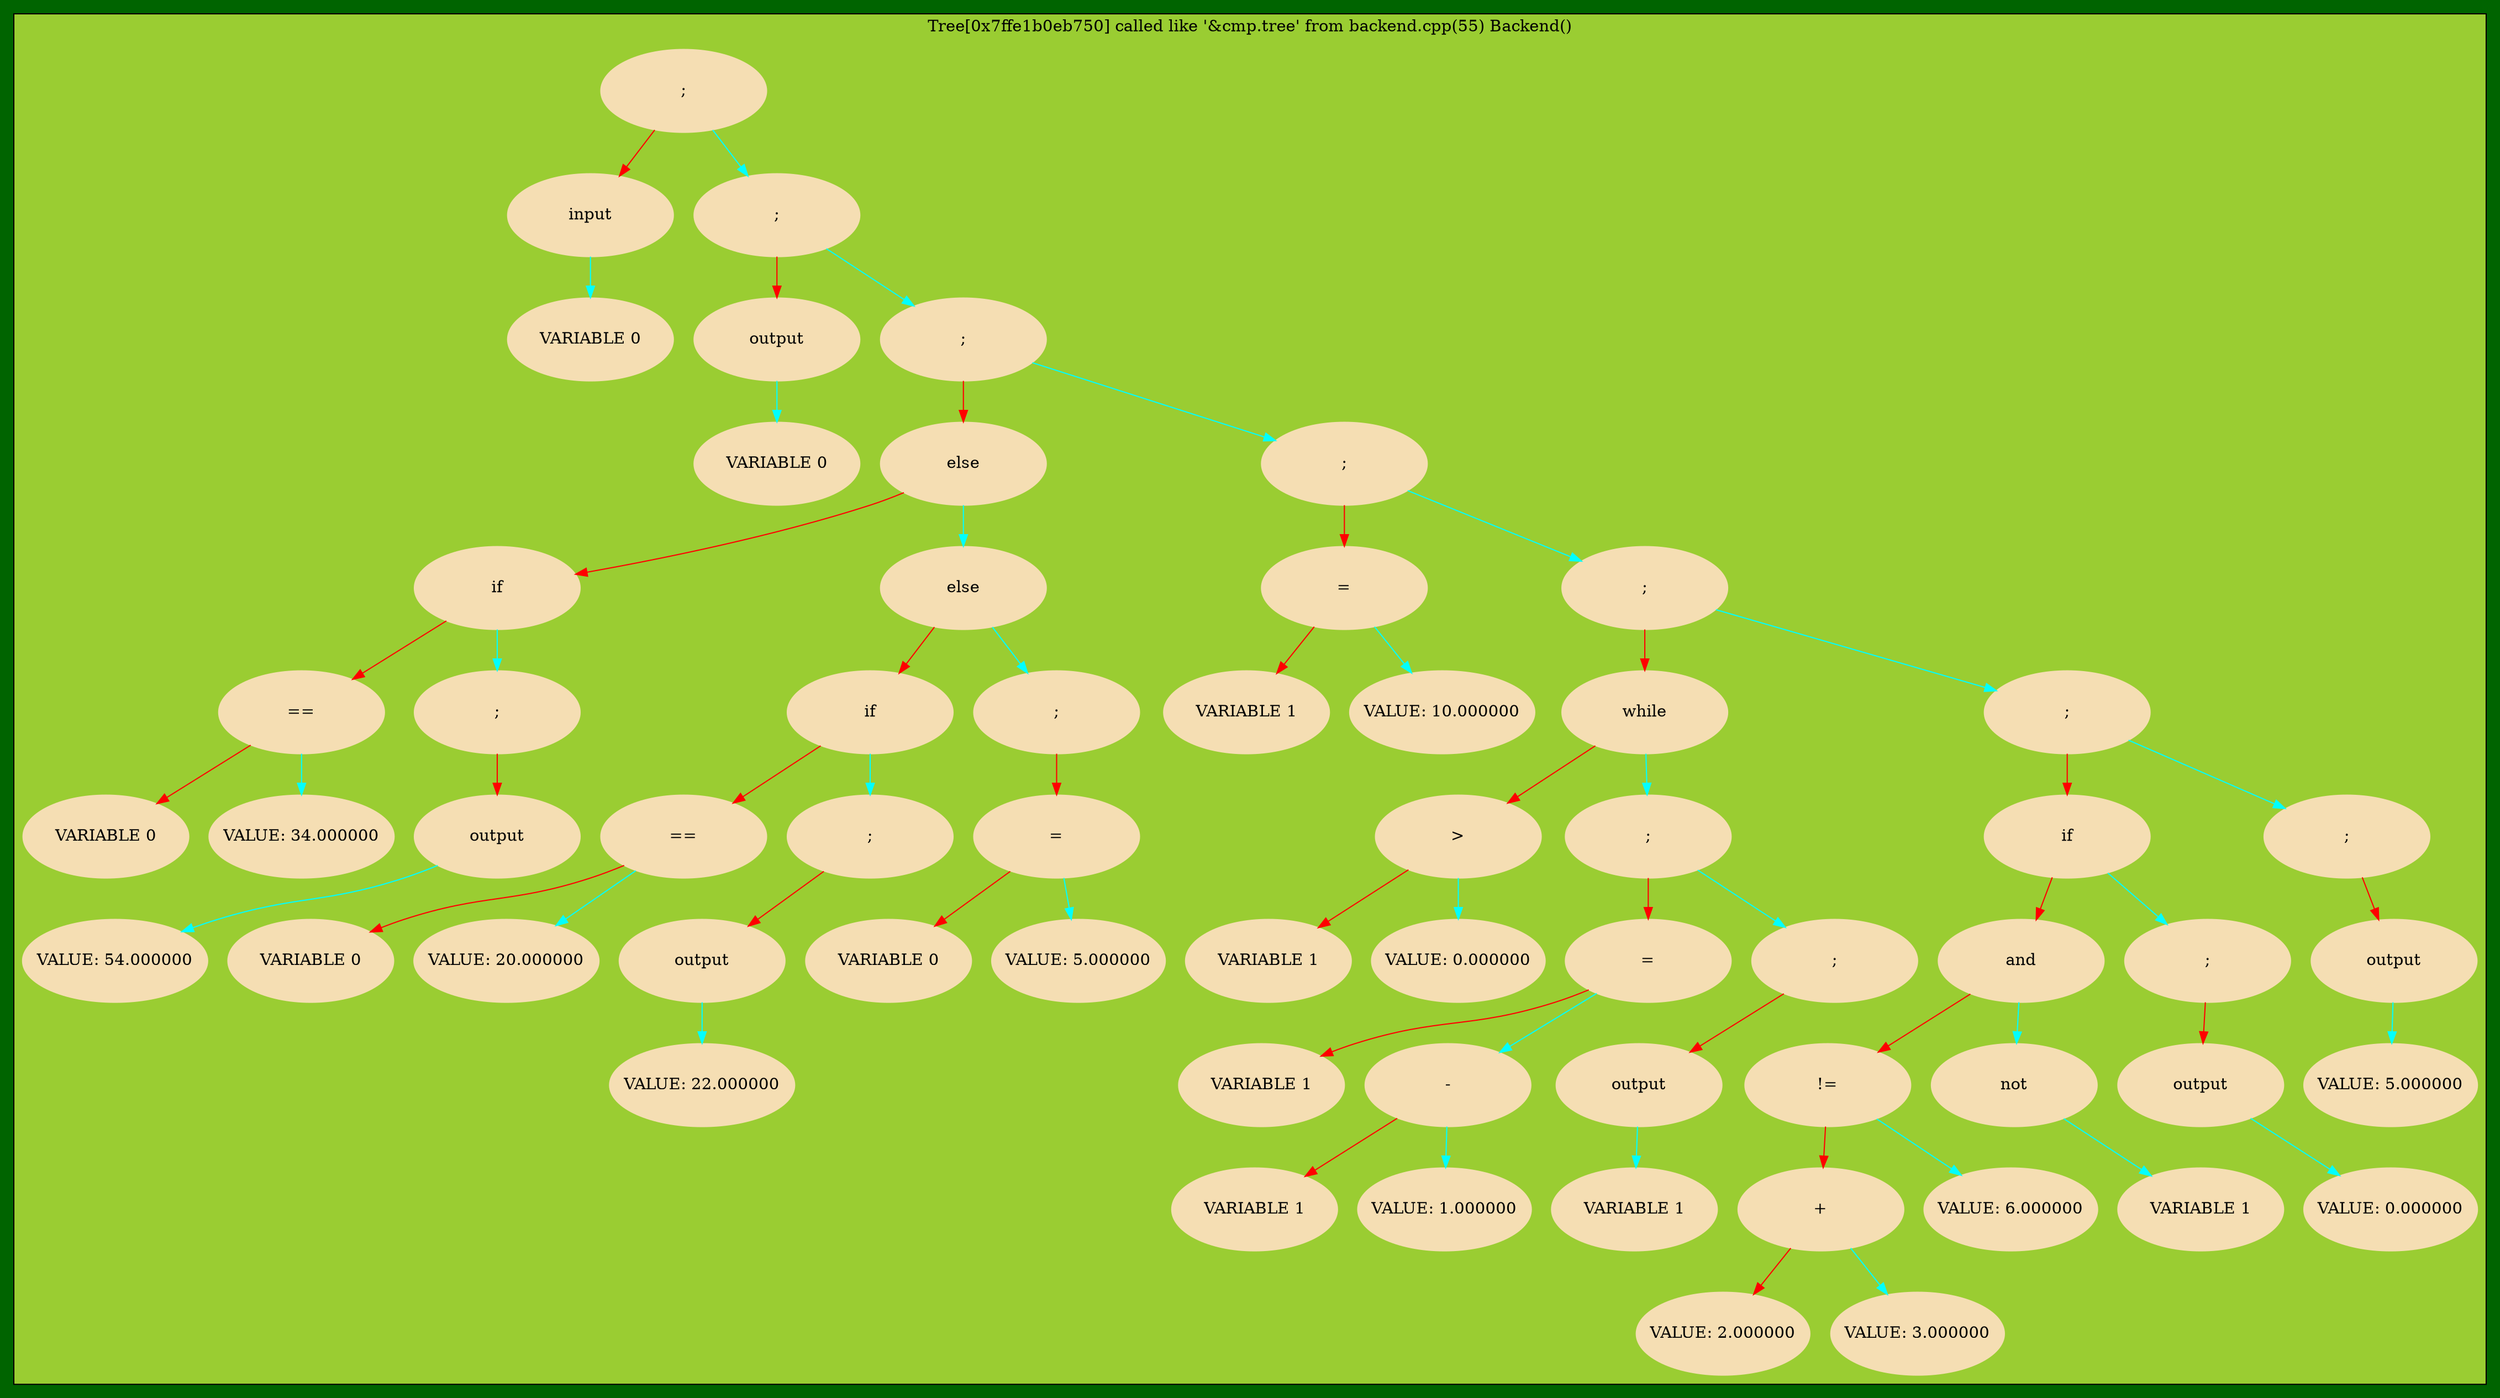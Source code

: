 digraph MyTree
{
	bgcolor = darkgreen;
	graph [splines = splines];
	node  [width = 2, style = filled, color = wheat];
	edge  [color = darkgreen, fontsize = 15];

	subgraph cluster0
    {
		bgcolor = yellowgreen;		height  = 20		style   = filled;
		label   = "Tree[0x7ffe1b0eb750] called like '&cmp.tree' from backend.cpp(55) Backend()";

		"0x603000000040" [shape=oval, height = 1, label = ";"];
		"0x603000000040" -> "0x603000000070" [color = red];
		"0x603000000070" [shape=oval, height = 1, label = "input"];
		"0x603000000070" -> "0x6030000000a0" [color = cyan];
		"0x6030000000a0" [shape=oval, height = 1, label = "VARIABLE 0"];
		"0x603000000040" -> "0x6030000000d0" [color = cyan];
		"0x6030000000d0" [shape=oval, height = 1, label = ";"];
		"0x6030000000d0" -> "0x603000000100" [color = red];
		"0x603000000100" [shape=oval, height = 1, label = "output"];
		"0x603000000100" -> "0x603000000130" [color = cyan];
		"0x603000000130" [shape=oval, height = 1, label = "VARIABLE 0"];
		"0x6030000000d0" -> "0x603000000160" [color = cyan];
		"0x603000000160" [shape=oval, height = 1, label = ";"];
		"0x603000000160" -> "0x603000000190" [color = red];
		"0x603000000190" [shape=oval, height = 1, label = "else"];
		"0x603000000190" -> "0x6030000001c0" [color = red];
		"0x6030000001c0" [shape=oval, height = 1, label = "if"];
		"0x6030000001c0" -> "0x6030000001f0" [color = red];
		"0x6030000001f0" [shape=oval, height = 1, label = "=="];
		"0x6030000001f0" -> "0x603000000220" [color = red];
		"0x603000000220" [shape=oval, height = 1, label = "VARIABLE 0"];
		"0x6030000001f0" -> "0x603000000250" [color = cyan];
		"0x603000000250" [shape=oval, height = 1, label = "VALUE: 34.000000"];
		"0x6030000001c0" -> "0x603000000280" [color = cyan];
		"0x603000000280" [shape=oval, height = 1, label = ";"];
		"0x603000000280" -> "0x6030000002b0" [color = red];
		"0x6030000002b0" [shape=oval, height = 1, label = "output"];
		"0x6030000002b0" -> "0x6030000002e0" [color = cyan];
		"0x6030000002e0" [shape=oval, height = 1, label = "VALUE: 54.000000"];
		"0x603000000190" -> "0x603000000310" [color = cyan];
		"0x603000000310" [shape=oval, height = 1, label = "else"];
		"0x603000000310" -> "0x603000000340" [color = red];
		"0x603000000340" [shape=oval, height = 1, label = "if"];
		"0x603000000340" -> "0x603000000370" [color = red];
		"0x603000000370" [shape=oval, height = 1, label = "=="];
		"0x603000000370" -> "0x6030000003a0" [color = red];
		"0x6030000003a0" [shape=oval, height = 1, label = "VARIABLE 0"];
		"0x603000000370" -> "0x6030000003d0" [color = cyan];
		"0x6030000003d0" [shape=oval, height = 1, label = "VALUE: 20.000000"];
		"0x603000000340" -> "0x603000000400" [color = cyan];
		"0x603000000400" [shape=oval, height = 1, label = ";"];
		"0x603000000400" -> "0x603000000430" [color = red];
		"0x603000000430" [shape=oval, height = 1, label = "output"];
		"0x603000000430" -> "0x603000000460" [color = cyan];
		"0x603000000460" [shape=oval, height = 1, label = "VALUE: 22.000000"];
		"0x603000000310" -> "0x603000000490" [color = cyan];
		"0x603000000490" [shape=oval, height = 1, label = ";"];
		"0x603000000490" -> "0x6030000004c0" [color = red];
		"0x6030000004c0" [shape=oval, height = 1, label = "="];
		"0x6030000004c0" -> "0x6030000004f0" [color = red];
		"0x6030000004f0" [shape=oval, height = 1, label = "VARIABLE 0"];
		"0x6030000004c0" -> "0x603000000520" [color = cyan];
		"0x603000000520" [shape=oval, height = 1, label = "VALUE: 5.000000"];
		"0x603000000160" -> "0x603000000550" [color = cyan];
		"0x603000000550" [shape=oval, height = 1, label = ";"];
		"0x603000000550" -> "0x603000000580" [color = red];
		"0x603000000580" [shape=oval, height = 1, label = "="];
		"0x603000000580" -> "0x6030000005b0" [color = red];
		"0x6030000005b0" [shape=oval, height = 1, label = "VARIABLE 1"];
		"0x603000000580" -> "0x6030000005e0" [color = cyan];
		"0x6030000005e0" [shape=oval, height = 1, label = "VALUE: 10.000000"];
		"0x603000000550" -> "0x603000000610" [color = cyan];
		"0x603000000610" [shape=oval, height = 1, label = ";"];
		"0x603000000610" -> "0x603000000640" [color = red];
		"0x603000000640" [shape=oval, height = 1, label = "while"];
		"0x603000000640" -> "0x603000000670" [color = red];
		"0x603000000670" [shape=oval, height = 1, label = ">"];
		"0x603000000670" -> "0x6030000006a0" [color = red];
		"0x6030000006a0" [shape=oval, height = 1, label = "VARIABLE 1"];
		"0x603000000670" -> "0x6030000006d0" [color = cyan];
		"0x6030000006d0" [shape=oval, height = 1, label = "VALUE: 0.000000"];
		"0x603000000640" -> "0x603000000700" [color = cyan];
		"0x603000000700" [shape=oval, height = 1, label = ";"];
		"0x603000000700" -> "0x603000000730" [color = red];
		"0x603000000730" [shape=oval, height = 1, label = "="];
		"0x603000000730" -> "0x603000000760" [color = red];
		"0x603000000760" [shape=oval, height = 1, label = "VARIABLE 1"];
		"0x603000000730" -> "0x603000000790" [color = cyan];
		"0x603000000790" [shape=oval, height = 1, label = "-"];
		"0x603000000790" -> "0x6030000007c0" [color = red];
		"0x6030000007c0" [shape=oval, height = 1, label = "VARIABLE 1"];
		"0x603000000790" -> "0x6030000007f0" [color = cyan];
		"0x6030000007f0" [shape=oval, height = 1, label = "VALUE: 1.000000"];
		"0x603000000700" -> "0x603000000820" [color = cyan];
		"0x603000000820" [shape=oval, height = 1, label = ";"];
		"0x603000000820" -> "0x603000000850" [color = red];
		"0x603000000850" [shape=oval, height = 1, label = "output"];
		"0x603000000850" -> "0x603000000880" [color = cyan];
		"0x603000000880" [shape=oval, height = 1, label = "VARIABLE 1"];
		"0x603000000610" -> "0x6030000008b0" [color = cyan];
		"0x6030000008b0" [shape=oval, height = 1, label = ";"];
		"0x6030000008b0" -> "0x6030000008e0" [color = red];
		"0x6030000008e0" [shape=oval, height = 1, label = "if"];
		"0x6030000008e0" -> "0x603000000910" [color = red];
		"0x603000000910" [shape=oval, height = 1, label = "and"];
		"0x603000000910" -> "0x603000000940" [color = red];
		"0x603000000940" [shape=oval, height = 1, label = "!="];
		"0x603000000940" -> "0x603000000970" [color = red];
		"0x603000000970" [shape=oval, height = 1, label = "+"];
		"0x603000000970" -> "0x6030000009a0" [color = red];
		"0x6030000009a0" [shape=oval, height = 1, label = "VALUE: 2.000000"];
		"0x603000000970" -> "0x6030000009d0" [color = cyan];
		"0x6030000009d0" [shape=oval, height = 1, label = "VALUE: 3.000000"];
		"0x603000000940" -> "0x603000000a00" [color = cyan];
		"0x603000000a00" [shape=oval, height = 1, label = "VALUE: 6.000000"];
		"0x603000000910" -> "0x603000000a30" [color = cyan];
		"0x603000000a30" [shape=oval, height = 1, label = "not"];
		"0x603000000a30" -> "0x603000000a60" [color = cyan];
		"0x603000000a60" [shape=oval, height = 1, label = "VARIABLE 1"];
		"0x6030000008e0" -> "0x603000000a90" [color = cyan];
		"0x603000000a90" [shape=oval, height = 1, label = ";"];
		"0x603000000a90" -> "0x603000000ac0" [color = red];
		"0x603000000ac0" [shape=oval, height = 1, label = "output"];
		"0x603000000ac0" -> "0x603000000af0" [color = cyan];
		"0x603000000af0" [shape=oval, height = 1, label = "VALUE: 0.000000"];
		"0x6030000008b0" -> "0x603000000b20" [color = cyan];
		"0x603000000b20" [shape=oval, height = 1, label = ";"];
		"0x603000000b20" -> "0x603000000b50" [color = red];
		"0x603000000b50" [shape=oval, height = 1, label = "output"];
		"0x603000000b50" -> "0x603000000b80" [color = cyan];
		"0x603000000b80" [shape=oval, height = 1, label = "VALUE: 5.000000"];
	}
}
